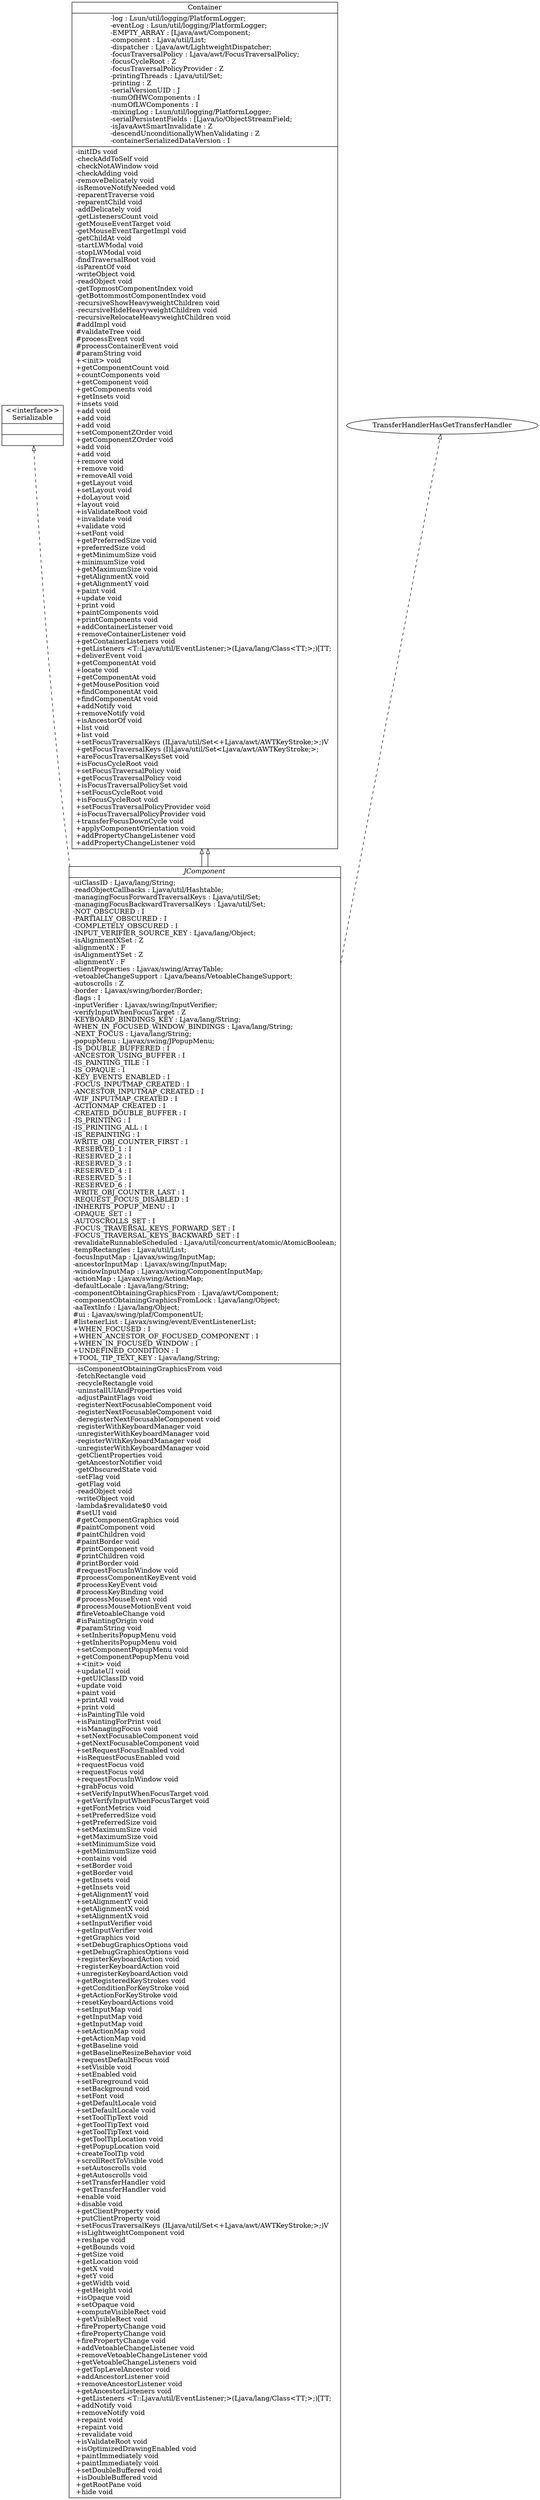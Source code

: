 digraph G { rankdir=BT;
"JComponent" [
shape="record",
label= <{<i>JComponent</i>|-uiClassID : Ljava&#47;lang&#47;String;<br align="left"/>-readObjectCallbacks : Ljava&#47;util&#47;Hashtable;<br align="left"/>-managingFocusForwardTraversalKeys : Ljava&#47;util&#47;Set;<br align="left"/>-managingFocusBackwardTraversalKeys : Ljava&#47;util&#47;Set;<br align="left"/>-NOT_OBSCURED : I<br align="left"/>-PARTIALLY_OBSCURED : I<br align="left"/>-COMPLETELY_OBSCURED : I<br align="left"/>-INPUT_VERIFIER_SOURCE_KEY : Ljava&#47;lang&#47;Object;<br align="left"/>-isAlignmentXSet : Z<br align="left"/>-alignmentX : F<br align="left"/>-isAlignmentYSet : Z<br align="left"/>-alignmentY : F<br align="left"/>-clientProperties : Ljavax&#47;swing&#47;ArrayTable;<br align="left"/>-vetoableChangeSupport : Ljava&#47;beans&#47;VetoableChangeSupport;<br align="left"/>-autoscrolls : Z<br align="left"/>-border : Ljavax&#47;swing&#47;border&#47;Border;<br align="left"/>-flags : I<br align="left"/>-inputVerifier : Ljavax&#47;swing&#47;InputVerifier;<br align="left"/>-verifyInputWhenFocusTarget : Z<br align="left"/>-KEYBOARD_BINDINGS_KEY : Ljava&#47;lang&#47;String;<br align="left"/>-WHEN_IN_FOCUSED_WINDOW_BINDINGS : Ljava&#47;lang&#47;String;<br align="left"/>-NEXT_FOCUS : Ljava&#47;lang&#47;String;<br align="left"/>-popupMenu : Ljavax&#47;swing&#47;JPopupMenu;<br align="left"/>-IS_DOUBLE_BUFFERED : I<br align="left"/>-ANCESTOR_USING_BUFFER : I<br align="left"/>-IS_PAINTING_TILE : I<br align="left"/>-IS_OPAQUE : I<br align="left"/>-KEY_EVENTS_ENABLED : I<br align="left"/>-FOCUS_INPUTMAP_CREATED : I<br align="left"/>-ANCESTOR_INPUTMAP_CREATED : I<br align="left"/>-WIF_INPUTMAP_CREATED : I<br align="left"/>-ACTIONMAP_CREATED : I<br align="left"/>-CREATED_DOUBLE_BUFFER : I<br align="left"/>-IS_PRINTING : I<br align="left"/>-IS_PRINTING_ALL : I<br align="left"/>-IS_REPAINTING : I<br align="left"/>-WRITE_OBJ_COUNTER_FIRST : I<br align="left"/>-RESERVED_1 : I<br align="left"/>-RESERVED_2 : I<br align="left"/>-RESERVED_3 : I<br align="left"/>-RESERVED_4 : I<br align="left"/>-RESERVED_5 : I<br align="left"/>-RESERVED_6 : I<br align="left"/>-WRITE_OBJ_COUNTER_LAST : I<br align="left"/>-REQUEST_FOCUS_DISABLED : I<br align="left"/>-INHERITS_POPUP_MENU : I<br align="left"/>-OPAQUE_SET : I<br align="left"/>-AUTOSCROLLS_SET : I<br align="left"/>-FOCUS_TRAVERSAL_KEYS_FORWARD_SET : I<br align="left"/>-FOCUS_TRAVERSAL_KEYS_BACKWARD_SET : I<br align="left"/>-revalidateRunnableScheduled : Ljava&#47;util&#47;concurrent&#47;atomic&#47;AtomicBoolean;<br align="left"/>-tempRectangles : Ljava&#47;util&#47;List;<br align="left"/>-focusInputMap : Ljavax&#47;swing&#47;InputMap;<br align="left"/>-ancestorInputMap : Ljavax&#47;swing&#47;InputMap;<br align="left"/>-windowInputMap : Ljavax&#47;swing&#47;ComponentInputMap;<br align="left"/>-actionMap : Ljavax&#47;swing&#47;ActionMap;<br align="left"/>-defaultLocale : Ljava&#47;lang&#47;String;<br align="left"/>-componentObtainingGraphicsFrom : Ljava&#47;awt&#47;Component;<br align="left"/>-componentObtainingGraphicsFromLock : Ljava&#47;lang&#47;Object;<br align="left"/>-aaTextInfo : Ljava&#47;lang&#47;Object;<br align="left"/>#ui : Ljavax&#47;swing&#47;plaf&#47;ComponentUI;<br align="left"/>#listenerList : Ljavax&#47;swing&#47;event&#47;EventListenerList;<br align="left"/>+WHEN_FOCUSED : I<br align="left"/>+WHEN_ANCESTOR_OF_FOCUSED_COMPONENT : I<br align="left"/>+WHEN_IN_FOCUSED_WINDOW : I<br align="left"/>+UNDEFINED_CONDITION : I<br align="left"/>+TOOL_TIP_TEXT_KEY : Ljava&#47;lang&#47;String;<br align="left"/>|-isComponentObtainingGraphicsFrom void<br align="left"/>-fetchRectangle void<br align="left"/>-recycleRectangle void<br align="left"/>-uninstallUIAndProperties void<br align="left"/>-adjustPaintFlags void<br align="left"/>-registerNextFocusableComponent void<br align="left"/>-registerNextFocusableComponent void<br align="left"/>-deregisterNextFocusableComponent void<br align="left"/>-registerWithKeyboardManager void<br align="left"/>-unregisterWithKeyboardManager void<br align="left"/>-registerWithKeyboardManager void<br align="left"/>-unregisterWithKeyboardManager void<br align="left"/>-getClientProperties void<br align="left"/>-getAncestorNotifier void<br align="left"/>-getObscuredState void<br align="left"/>-setFlag void<br align="left"/>-getFlag void<br align="left"/>-readObject void<br align="left"/>-writeObject void<br align="left"/>-lambda$revalidate$0 void<br align="left"/>#setUI void<br align="left"/>#getComponentGraphics void<br align="left"/>#paintComponent void<br align="left"/>#paintChildren void<br align="left"/>#paintBorder void<br align="left"/>#printComponent void<br align="left"/>#printChildren void<br align="left"/>#printBorder void<br align="left"/>#requestFocusInWindow void<br align="left"/>#processComponentKeyEvent void<br align="left"/>#processKeyEvent void<br align="left"/>#processKeyBinding void<br align="left"/>#processMouseEvent void<br align="left"/>#processMouseMotionEvent void<br align="left"/>#fireVetoableChange void<br align="left"/>#isPaintingOrigin void<br align="left"/>#paramString void<br align="left"/>+setInheritsPopupMenu void<br align="left"/>+getInheritsPopupMenu void<br align="left"/>+setComponentPopupMenu void<br align="left"/>+getComponentPopupMenu void<br align="left"/>+&#60;init&#62; void<br align="left"/>+updateUI void<br align="left"/>+getUIClassID void<br align="left"/>+update void<br align="left"/>+paint void<br align="left"/>+printAll void<br align="left"/>+print void<br align="left"/>+isPaintingTile void<br align="left"/>+isPaintingForPrint void<br align="left"/>+isManagingFocus void<br align="left"/>+setNextFocusableComponent void<br align="left"/>+getNextFocusableComponent void<br align="left"/>+setRequestFocusEnabled void<br align="left"/>+isRequestFocusEnabled void<br align="left"/>+requestFocus void<br align="left"/>+requestFocus void<br align="left"/>+requestFocusInWindow void<br align="left"/>+grabFocus void<br align="left"/>+setVerifyInputWhenFocusTarget void<br align="left"/>+getVerifyInputWhenFocusTarget void<br align="left"/>+getFontMetrics void<br align="left"/>+setPreferredSize void<br align="left"/>+getPreferredSize void<br align="left"/>+setMaximumSize void<br align="left"/>+getMaximumSize void<br align="left"/>+setMinimumSize void<br align="left"/>+getMinimumSize void<br align="left"/>+contains void<br align="left"/>+setBorder void<br align="left"/>+getBorder void<br align="left"/>+getInsets void<br align="left"/>+getInsets void<br align="left"/>+getAlignmentY void<br align="left"/>+setAlignmentY void<br align="left"/>+getAlignmentX void<br align="left"/>+setAlignmentX void<br align="left"/>+setInputVerifier void<br align="left"/>+getInputVerifier void<br align="left"/>+getGraphics void<br align="left"/>+setDebugGraphicsOptions void<br align="left"/>+getDebugGraphicsOptions void<br align="left"/>+registerKeyboardAction void<br align="left"/>+registerKeyboardAction void<br align="left"/>+unregisterKeyboardAction void<br align="left"/>+getRegisteredKeyStrokes void<br align="left"/>+getConditionForKeyStroke void<br align="left"/>+getActionForKeyStroke void<br align="left"/>+resetKeyboardActions void<br align="left"/>+setInputMap void<br align="left"/>+getInputMap void<br align="left"/>+getInputMap void<br align="left"/>+setActionMap void<br align="left"/>+getActionMap void<br align="left"/>+getBaseline void<br align="left"/>+getBaselineResizeBehavior void<br align="left"/>+requestDefaultFocus void<br align="left"/>+setVisible void<br align="left"/>+setEnabled void<br align="left"/>+setForeground void<br align="left"/>+setBackground void<br align="left"/>+setFont void<br align="left"/>+getDefaultLocale void<br align="left"/>+setDefaultLocale void<br align="left"/>+setToolTipText void<br align="left"/>+getToolTipText void<br align="left"/>+getToolTipText void<br align="left"/>+getToolTipLocation void<br align="left"/>+getPopupLocation void<br align="left"/>+createToolTip void<br align="left"/>+scrollRectToVisible void<br align="left"/>+setAutoscrolls void<br align="left"/>+getAutoscrolls void<br align="left"/>+setTransferHandler void<br align="left"/>+getTransferHandler void<br align="left"/>+enable void<br align="left"/>+disable void<br align="left"/>+getClientProperty void<br align="left"/>+putClientProperty void<br align="left"/>+setFocusTraversalKeys (ILjava&#47;util&#47;Set&#60;+Ljava&#47;awt&#47;AWTKeyStroke;&#62;;)V <br align="left"/>+isLightweightComponent void<br align="left"/>+reshape void<br align="left"/>+getBounds void<br align="left"/>+getSize void<br align="left"/>+getLocation void<br align="left"/>+getX void<br align="left"/>+getY void<br align="left"/>+getWidth void<br align="left"/>+getHeight void<br align="left"/>+isOpaque void<br align="left"/>+setOpaque void<br align="left"/>+computeVisibleRect void<br align="left"/>+getVisibleRect void<br align="left"/>+firePropertyChange void<br align="left"/>+firePropertyChange void<br align="left"/>+firePropertyChange void<br align="left"/>+addVetoableChangeListener void<br align="left"/>+removeVetoableChangeListener void<br align="left"/>+getVetoableChangeListeners void<br align="left"/>+getTopLevelAncestor void<br align="left"/>+addAncestorListener void<br align="left"/>+removeAncestorListener void<br align="left"/>+getAncestorListeners void<br align="left"/>+getListeners &#60;T::Ljava&#47;util&#47;EventListener;&#62;(Ljava&#47;lang&#47;Class&#60;TT;&#62;;)[TT; <br align="left"/>+addNotify void<br align="left"/>+removeNotify void<br align="left"/>+repaint void<br align="left"/>+repaint void<br align="left"/>+revalidate void<br align="left"/>+isValidateRoot void<br align="left"/>+isOptimizedDrawingEnabled void<br align="left"/>+paintImmediately void<br align="left"/>+paintImmediately void<br align="left"/>+setDoubleBuffered void<br align="left"/>+isDoubleBuffered void<br align="left"/>+getRootPane void<br align="left"/>+hide void<br align="left"/>}>];

"Serializable" [
shape="record",
label= <{&#60;&#60;interface&#62;&#62;<br/>Serializable||}>];

"Container" [
shape="record",
label= <{Container|-log : Lsun&#47;util&#47;logging&#47;PlatformLogger;<br align="left"/>-eventLog : Lsun&#47;util&#47;logging&#47;PlatformLogger;<br align="left"/>-EMPTY_ARRAY : [Ljava&#47;awt&#47;Component;<br align="left"/>-component : Ljava&#47;util&#47;List;<br align="left"/>-dispatcher : Ljava&#47;awt&#47;LightweightDispatcher;<br align="left"/>-focusTraversalPolicy : Ljava&#47;awt&#47;FocusTraversalPolicy;<br align="left"/>-focusCycleRoot : Z<br align="left"/>-focusTraversalPolicyProvider : Z<br align="left"/>-printingThreads : Ljava&#47;util&#47;Set;<br align="left"/>-printing : Z<br align="left"/>-serialVersionUID : J<br align="left"/>-numOfHWComponents : I<br align="left"/>-numOfLWComponents : I<br align="left"/>-mixingLog : Lsun&#47;util&#47;logging&#47;PlatformLogger;<br align="left"/>-serialPersistentFields : [Ljava&#47;io&#47;ObjectStreamField;<br align="left"/>-isJavaAwtSmartInvalidate : Z<br align="left"/>-descendUnconditionallyWhenValidating : Z<br align="left"/>-containerSerializedDataVersion : I<br align="left"/>|-initIDs void<br align="left"/>-checkAddToSelf void<br align="left"/>-checkNotAWindow void<br align="left"/>-checkAdding void<br align="left"/>-removeDelicately void<br align="left"/>-isRemoveNotifyNeeded void<br align="left"/>-reparentTraverse void<br align="left"/>-reparentChild void<br align="left"/>-addDelicately void<br align="left"/>-getListenersCount void<br align="left"/>-getMouseEventTarget void<br align="left"/>-getMouseEventTargetImpl void<br align="left"/>-getChildAt void<br align="left"/>-startLWModal void<br align="left"/>-stopLWModal void<br align="left"/>-findTraversalRoot void<br align="left"/>-isParentOf void<br align="left"/>-writeObject void<br align="left"/>-readObject void<br align="left"/>-getTopmostComponentIndex void<br align="left"/>-getBottommostComponentIndex void<br align="left"/>-recursiveShowHeavyweightChildren void<br align="left"/>-recursiveHideHeavyweightChildren void<br align="left"/>-recursiveRelocateHeavyweightChildren void<br align="left"/>#addImpl void<br align="left"/>#validateTree void<br align="left"/>#processEvent void<br align="left"/>#processContainerEvent void<br align="left"/>#paramString void<br align="left"/>+&#60;init&#62; void<br align="left"/>+getComponentCount void<br align="left"/>+countComponents void<br align="left"/>+getComponent void<br align="left"/>+getComponents void<br align="left"/>+getInsets void<br align="left"/>+insets void<br align="left"/>+add void<br align="left"/>+add void<br align="left"/>+add void<br align="left"/>+setComponentZOrder void<br align="left"/>+getComponentZOrder void<br align="left"/>+add void<br align="left"/>+add void<br align="left"/>+remove void<br align="left"/>+remove void<br align="left"/>+removeAll void<br align="left"/>+getLayout void<br align="left"/>+setLayout void<br align="left"/>+doLayout void<br align="left"/>+layout void<br align="left"/>+isValidateRoot void<br align="left"/>+invalidate void<br align="left"/>+validate void<br align="left"/>+setFont void<br align="left"/>+getPreferredSize void<br align="left"/>+preferredSize void<br align="left"/>+getMinimumSize void<br align="left"/>+minimumSize void<br align="left"/>+getMaximumSize void<br align="left"/>+getAlignmentX void<br align="left"/>+getAlignmentY void<br align="left"/>+paint void<br align="left"/>+update void<br align="left"/>+print void<br align="left"/>+paintComponents void<br align="left"/>+printComponents void<br align="left"/>+addContainerListener void<br align="left"/>+removeContainerListener void<br align="left"/>+getContainerListeners void<br align="left"/>+getListeners &#60;T::Ljava&#47;util&#47;EventListener;&#62;(Ljava&#47;lang&#47;Class&#60;TT;&#62;;)[TT; <br align="left"/>+deliverEvent void<br align="left"/>+getComponentAt void<br align="left"/>+locate void<br align="left"/>+getComponentAt void<br align="left"/>+getMousePosition void<br align="left"/>+findComponentAt void<br align="left"/>+findComponentAt void<br align="left"/>+addNotify void<br align="left"/>+removeNotify void<br align="left"/>+isAncestorOf void<br align="left"/>+list void<br align="left"/>+list void<br align="left"/>+setFocusTraversalKeys (ILjava&#47;util&#47;Set&#60;+Ljava&#47;awt&#47;AWTKeyStroke;&#62;;)V <br align="left"/>+getFocusTraversalKeys (I)Ljava&#47;util&#47;Set&#60;Ljava&#47;awt&#47;AWTKeyStroke;&#62;; <br align="left"/>+areFocusTraversalKeysSet void<br align="left"/>+isFocusCycleRoot void<br align="left"/>+setFocusTraversalPolicy void<br align="left"/>+getFocusTraversalPolicy void<br align="left"/>+isFocusTraversalPolicySet void<br align="left"/>+setFocusCycleRoot void<br align="left"/>+isFocusCycleRoot void<br align="left"/>+setFocusTraversalPolicyProvider void<br align="left"/>+isFocusTraversalPolicyProvider void<br align="left"/>+transferFocusDownCycle void<br align="left"/>+applyComponentOrientation void<br align="left"/>+addPropertyChangeListener void<br align="left"/>+addPropertyChangeListener void<br align="left"/>}>];

JComponent -> Serializable [arrowhead = "onormal", style = "dashed"];
JComponent -> Container [arrowhead="onormal"];
JComponent -> TransferHandlerHasGetTransferHandler [arrowhead = "onormal", style = "dashed"];
JComponent -> Container [arrowhead="onormal"];
}